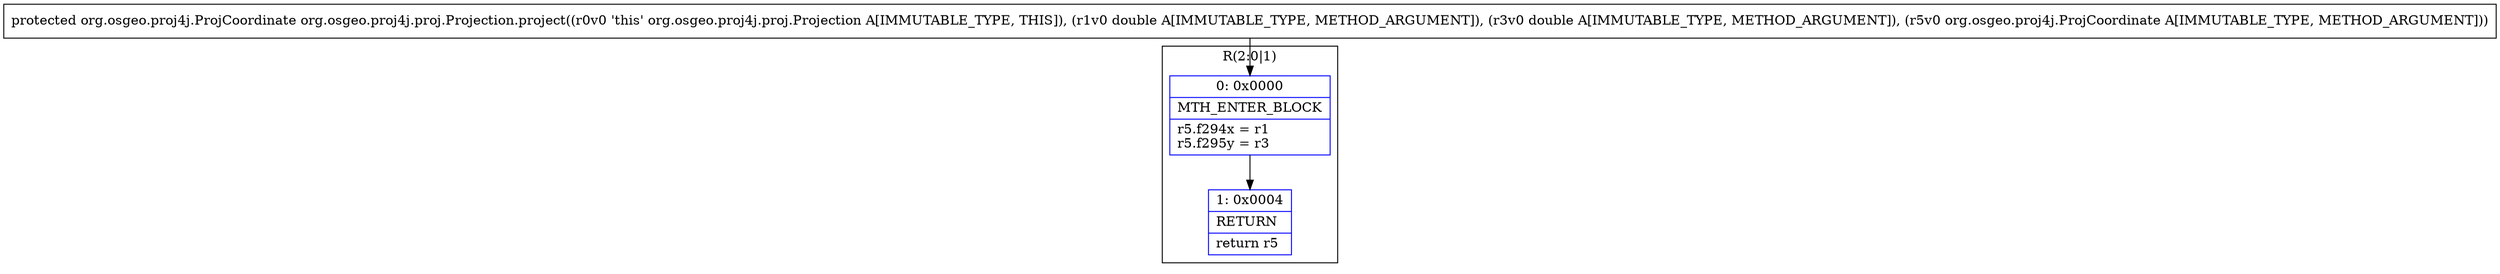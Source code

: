 digraph "CFG fororg.osgeo.proj4j.proj.Projection.project(DDLorg\/osgeo\/proj4j\/ProjCoordinate;)Lorg\/osgeo\/proj4j\/ProjCoordinate;" {
subgraph cluster_Region_479941188 {
label = "R(2:0|1)";
node [shape=record,color=blue];
Node_0 [shape=record,label="{0\:\ 0x0000|MTH_ENTER_BLOCK\l|r5.f294x = r1\lr5.f295y = r3\l}"];
Node_1 [shape=record,label="{1\:\ 0x0004|RETURN\l|return r5\l}"];
}
MethodNode[shape=record,label="{protected org.osgeo.proj4j.ProjCoordinate org.osgeo.proj4j.proj.Projection.project((r0v0 'this' org.osgeo.proj4j.proj.Projection A[IMMUTABLE_TYPE, THIS]), (r1v0 double A[IMMUTABLE_TYPE, METHOD_ARGUMENT]), (r3v0 double A[IMMUTABLE_TYPE, METHOD_ARGUMENT]), (r5v0 org.osgeo.proj4j.ProjCoordinate A[IMMUTABLE_TYPE, METHOD_ARGUMENT])) }"];
MethodNode -> Node_0;
Node_0 -> Node_1;
}

